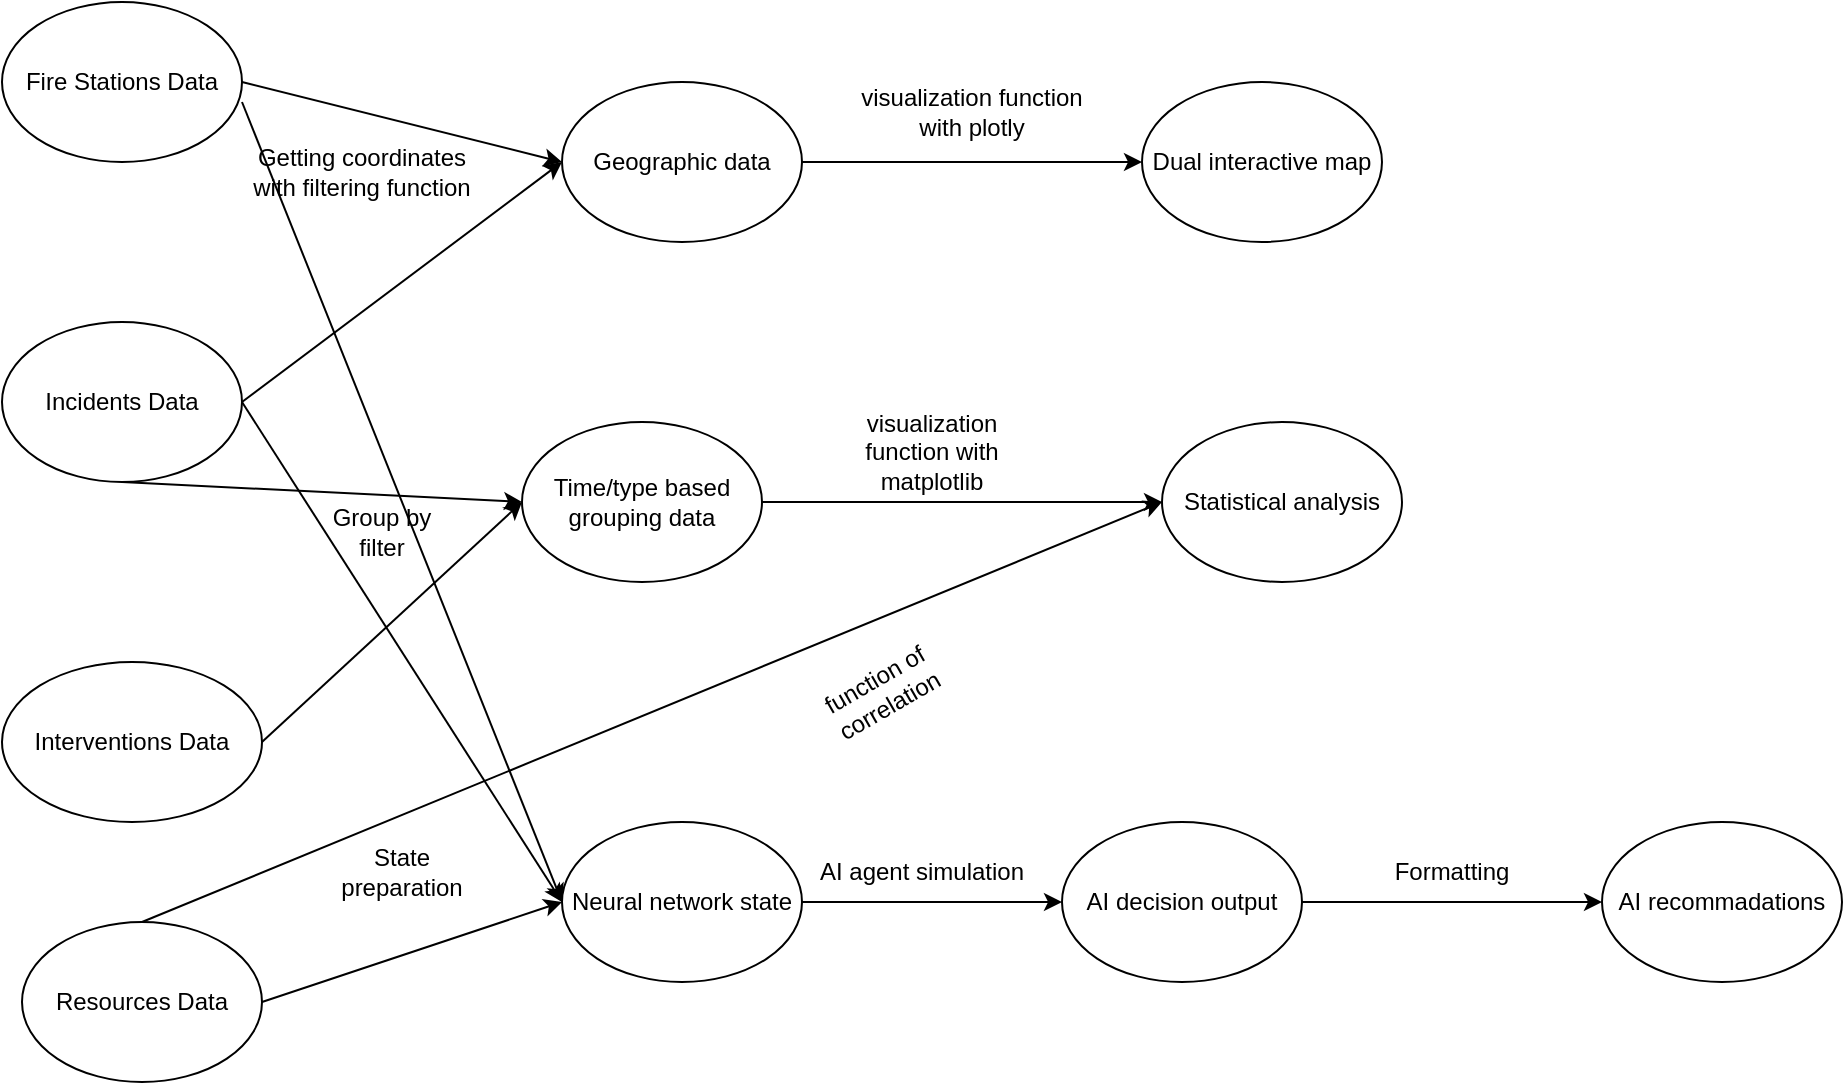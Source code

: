 <mxfile version="28.1.0">
  <diagram name="Page-1" id="X7AzfA4wIZV-vqYYRO6z">
    <mxGraphModel dx="1273" dy="570" grid="1" gridSize="10" guides="1" tooltips="1" connect="1" arrows="1" fold="1" page="1" pageScale="1" pageWidth="827" pageHeight="1169" math="0" shadow="0">
      <root>
        <mxCell id="0" />
        <mxCell id="1" parent="0" />
        <mxCell id="G1VGon6zfuEhIeLQpvhc-1" value="Resources Data" style="ellipse;whiteSpace=wrap;html=1;" vertex="1" parent="1">
          <mxGeometry x="50" y="530" width="120" height="80" as="geometry" />
        </mxCell>
        <mxCell id="G1VGon6zfuEhIeLQpvhc-2" value="Fire Stations Data" style="ellipse;whiteSpace=wrap;html=1;" vertex="1" parent="1">
          <mxGeometry x="40" y="70" width="120" height="80" as="geometry" />
        </mxCell>
        <mxCell id="G1VGon6zfuEhIeLQpvhc-4" value="Incidents Data" style="ellipse;whiteSpace=wrap;html=1;" vertex="1" parent="1">
          <mxGeometry x="40" y="230" width="120" height="80" as="geometry" />
        </mxCell>
        <mxCell id="G1VGon6zfuEhIeLQpvhc-5" value="Interventions Data" style="ellipse;whiteSpace=wrap;html=1;" vertex="1" parent="1">
          <mxGeometry x="40" y="400" width="130" height="80" as="geometry" />
        </mxCell>
        <mxCell id="G1VGon6zfuEhIeLQpvhc-6" value="" style="endArrow=classic;html=1;rounded=0;exitX=1;exitY=0.5;exitDx=0;exitDy=0;entryX=0;entryY=0.5;entryDx=0;entryDy=0;" edge="1" parent="1" source="G1VGon6zfuEhIeLQpvhc-4" target="G1VGon6zfuEhIeLQpvhc-12">
          <mxGeometry width="50" height="50" relative="1" as="geometry">
            <mxPoint x="390" y="370" as="sourcePoint" />
            <mxPoint x="330" y="180" as="targetPoint" />
          </mxGeometry>
        </mxCell>
        <mxCell id="G1VGon6zfuEhIeLQpvhc-7" value="" style="endArrow=classic;html=1;rounded=0;exitX=1;exitY=0.5;exitDx=0;exitDy=0;entryX=0;entryY=0.5;entryDx=0;entryDy=0;" edge="1" parent="1" source="G1VGon6zfuEhIeLQpvhc-2" target="G1VGon6zfuEhIeLQpvhc-12">
          <mxGeometry width="50" height="50" relative="1" as="geometry">
            <mxPoint x="390" y="370" as="sourcePoint" />
            <mxPoint x="330" y="180" as="targetPoint" />
          </mxGeometry>
        </mxCell>
        <mxCell id="G1VGon6zfuEhIeLQpvhc-8" value="" style="endArrow=classic;html=1;rounded=0;exitX=0.5;exitY=1;exitDx=0;exitDy=0;entryX=0;entryY=0.5;entryDx=0;entryDy=0;" edge="1" parent="1" source="G1VGon6zfuEhIeLQpvhc-4" target="G1VGon6zfuEhIeLQpvhc-16">
          <mxGeometry width="50" height="50" relative="1" as="geometry">
            <mxPoint x="390" y="370" as="sourcePoint" />
            <mxPoint x="350" y="430" as="targetPoint" />
          </mxGeometry>
        </mxCell>
        <mxCell id="G1VGon6zfuEhIeLQpvhc-9" value="" style="endArrow=classic;html=1;rounded=0;exitX=1;exitY=0.5;exitDx=0;exitDy=0;entryX=0;entryY=0.5;entryDx=0;entryDy=0;" edge="1" parent="1" source="G1VGon6zfuEhIeLQpvhc-5" target="G1VGon6zfuEhIeLQpvhc-16">
          <mxGeometry width="50" height="50" relative="1" as="geometry">
            <mxPoint x="390" y="370" as="sourcePoint" />
            <mxPoint x="350" y="430" as="targetPoint" />
          </mxGeometry>
        </mxCell>
        <mxCell id="G1VGon6zfuEhIeLQpvhc-10" value="Getting coordinates&lt;div&gt;with filtering function&lt;/div&gt;" style="text;html=1;align=center;verticalAlign=middle;whiteSpace=wrap;rounded=0;" vertex="1" parent="1">
          <mxGeometry x="160" y="140" width="120" height="30" as="geometry" />
        </mxCell>
        <mxCell id="G1VGon6zfuEhIeLQpvhc-12" value="Geographic data" style="ellipse;whiteSpace=wrap;html=1;" vertex="1" parent="1">
          <mxGeometry x="320" y="110" width="120" height="80" as="geometry" />
        </mxCell>
        <mxCell id="G1VGon6zfuEhIeLQpvhc-13" value="" style="endArrow=classic;html=1;rounded=0;exitX=1;exitY=0.5;exitDx=0;exitDy=0;entryX=0;entryY=0.5;entryDx=0;entryDy=0;" edge="1" parent="1" source="G1VGon6zfuEhIeLQpvhc-12" target="G1VGon6zfuEhIeLQpvhc-14">
          <mxGeometry width="50" height="50" relative="1" as="geometry">
            <mxPoint x="390" y="370" as="sourcePoint" />
            <mxPoint x="610" y="150" as="targetPoint" />
          </mxGeometry>
        </mxCell>
        <mxCell id="G1VGon6zfuEhIeLQpvhc-14" value="Dual interactive map" style="ellipse;whiteSpace=wrap;html=1;" vertex="1" parent="1">
          <mxGeometry x="610" y="110" width="120" height="80" as="geometry" />
        </mxCell>
        <mxCell id="G1VGon6zfuEhIeLQpvhc-15" value="visualization function with plotly" style="text;html=1;align=center;verticalAlign=middle;whiteSpace=wrap;rounded=0;" vertex="1" parent="1">
          <mxGeometry x="460" y="110" width="130" height="30" as="geometry" />
        </mxCell>
        <mxCell id="G1VGon6zfuEhIeLQpvhc-16" value="Time/type based grouping data" style="ellipse;whiteSpace=wrap;html=1;" vertex="1" parent="1">
          <mxGeometry x="300" y="280" width="120" height="80" as="geometry" />
        </mxCell>
        <mxCell id="G1VGon6zfuEhIeLQpvhc-17" value="" style="endArrow=classic;html=1;rounded=0;exitX=1;exitY=0.5;exitDx=0;exitDy=0;entryX=0;entryY=0.5;entryDx=0;entryDy=0;" edge="1" parent="1" source="G1VGon6zfuEhIeLQpvhc-16" target="G1VGon6zfuEhIeLQpvhc-18">
          <mxGeometry width="50" height="50" relative="1" as="geometry">
            <mxPoint x="390" y="370" as="sourcePoint" />
            <mxPoint x="640" y="320" as="targetPoint" />
          </mxGeometry>
        </mxCell>
        <mxCell id="G1VGon6zfuEhIeLQpvhc-18" value="Statistical analysis" style="ellipse;whiteSpace=wrap;html=1;" vertex="1" parent="1">
          <mxGeometry x="620" y="280" width="120" height="80" as="geometry" />
        </mxCell>
        <mxCell id="G1VGon6zfuEhIeLQpvhc-20" value="Group by filter" style="text;html=1;align=center;verticalAlign=middle;whiteSpace=wrap;rounded=0;" vertex="1" parent="1">
          <mxGeometry x="200" y="320" width="60" height="30" as="geometry" />
        </mxCell>
        <mxCell id="G1VGon6zfuEhIeLQpvhc-22" value="" style="endArrow=classic;html=1;rounded=0;exitX=1;exitY=0.5;exitDx=0;exitDy=0;entryX=0;entryY=0.5;entryDx=0;entryDy=0;" edge="1" parent="1" source="G1VGon6zfuEhIeLQpvhc-1" target="G1VGon6zfuEhIeLQpvhc-24">
          <mxGeometry width="50" height="50" relative="1" as="geometry">
            <mxPoint x="260" y="580" as="sourcePoint" />
            <mxPoint x="310" y="530" as="targetPoint" />
          </mxGeometry>
        </mxCell>
        <mxCell id="G1VGon6zfuEhIeLQpvhc-23" value="" style="endArrow=classic;html=1;rounded=0;exitX=1;exitY=0.5;exitDx=0;exitDy=0;entryX=0;entryY=0.5;entryDx=0;entryDy=0;" edge="1" parent="1" source="G1VGon6zfuEhIeLQpvhc-4" target="G1VGon6zfuEhIeLQpvhc-24">
          <mxGeometry width="50" height="50" relative="1" as="geometry">
            <mxPoint x="390" y="370" as="sourcePoint" />
            <mxPoint x="380" y="530" as="targetPoint" />
          </mxGeometry>
        </mxCell>
        <mxCell id="G1VGon6zfuEhIeLQpvhc-24" value="Neural network state" style="ellipse;whiteSpace=wrap;html=1;" vertex="1" parent="1">
          <mxGeometry x="320" y="480" width="120" height="80" as="geometry" />
        </mxCell>
        <mxCell id="G1VGon6zfuEhIeLQpvhc-25" value="" style="endArrow=classic;html=1;rounded=0;exitX=1;exitY=0.625;exitDx=0;exitDy=0;exitPerimeter=0;entryX=0;entryY=0.5;entryDx=0;entryDy=0;" edge="1" parent="1" source="G1VGon6zfuEhIeLQpvhc-2" target="G1VGon6zfuEhIeLQpvhc-24">
          <mxGeometry width="50" height="50" relative="1" as="geometry">
            <mxPoint x="390" y="370" as="sourcePoint" />
            <mxPoint x="440" y="320" as="targetPoint" />
          </mxGeometry>
        </mxCell>
        <mxCell id="G1VGon6zfuEhIeLQpvhc-26" value="AI decision output" style="ellipse;whiteSpace=wrap;html=1;" vertex="1" parent="1">
          <mxGeometry x="570" y="480" width="120" height="80" as="geometry" />
        </mxCell>
        <mxCell id="G1VGon6zfuEhIeLQpvhc-27" value="" style="endArrow=classic;html=1;rounded=0;exitX=1;exitY=0.5;exitDx=0;exitDy=0;entryX=0;entryY=0.5;entryDx=0;entryDy=0;" edge="1" parent="1" source="G1VGon6zfuEhIeLQpvhc-24" target="G1VGon6zfuEhIeLQpvhc-26">
          <mxGeometry width="50" height="50" relative="1" as="geometry">
            <mxPoint x="390" y="370" as="sourcePoint" />
            <mxPoint x="440" y="320" as="targetPoint" />
          </mxGeometry>
        </mxCell>
        <mxCell id="G1VGon6zfuEhIeLQpvhc-28" value="AI recommadations" style="ellipse;whiteSpace=wrap;html=1;" vertex="1" parent="1">
          <mxGeometry x="840" y="480" width="120" height="80" as="geometry" />
        </mxCell>
        <mxCell id="G1VGon6zfuEhIeLQpvhc-29" value="" style="endArrow=classic;html=1;rounded=0;exitX=1;exitY=0.5;exitDx=0;exitDy=0;entryX=0;entryY=0.5;entryDx=0;entryDy=0;" edge="1" parent="1" source="G1VGon6zfuEhIeLQpvhc-26" target="G1VGon6zfuEhIeLQpvhc-28">
          <mxGeometry width="50" height="50" relative="1" as="geometry">
            <mxPoint x="390" y="370" as="sourcePoint" />
            <mxPoint x="440" y="320" as="targetPoint" />
          </mxGeometry>
        </mxCell>
        <mxCell id="G1VGon6zfuEhIeLQpvhc-30" value="Formatting" style="text;html=1;align=center;verticalAlign=middle;whiteSpace=wrap;rounded=0;" vertex="1" parent="1">
          <mxGeometry x="720" y="490" width="90" height="30" as="geometry" />
        </mxCell>
        <mxCell id="G1VGon6zfuEhIeLQpvhc-31" value="AI agent simulation" style="text;html=1;align=center;verticalAlign=middle;whiteSpace=wrap;rounded=0;" vertex="1" parent="1">
          <mxGeometry x="440" y="490" width="120" height="30" as="geometry" />
        </mxCell>
        <mxCell id="G1VGon6zfuEhIeLQpvhc-32" value="State preparation" style="text;html=1;align=center;verticalAlign=middle;whiteSpace=wrap;rounded=0;" vertex="1" parent="1">
          <mxGeometry x="210" y="490" width="60" height="30" as="geometry" />
        </mxCell>
        <mxCell id="G1VGon6zfuEhIeLQpvhc-33" value="visualization function with matplotlib" style="text;html=1;align=center;verticalAlign=middle;whiteSpace=wrap;rounded=0;" vertex="1" parent="1">
          <mxGeometry x="450" y="280" width="110" height="30" as="geometry" />
        </mxCell>
        <mxCell id="G1VGon6zfuEhIeLQpvhc-34" value="" style="endArrow=classic;html=1;rounded=0;exitX=0.5;exitY=0;exitDx=0;exitDy=0;entryX=0;entryY=0.5;entryDx=0;entryDy=0;" edge="1" parent="1" source="G1VGon6zfuEhIeLQpvhc-1" target="G1VGon6zfuEhIeLQpvhc-18">
          <mxGeometry width="50" height="50" relative="1" as="geometry">
            <mxPoint x="390" y="370" as="sourcePoint" />
            <mxPoint x="440" y="320" as="targetPoint" />
          </mxGeometry>
        </mxCell>
        <mxCell id="G1VGon6zfuEhIeLQpvhc-35" value="function of correlation" style="text;html=1;align=center;verticalAlign=middle;whiteSpace=wrap;rounded=0;rotation=-30;" vertex="1" parent="1">
          <mxGeometry x="450" y="400" width="60" height="30" as="geometry" />
        </mxCell>
      </root>
    </mxGraphModel>
  </diagram>
</mxfile>
